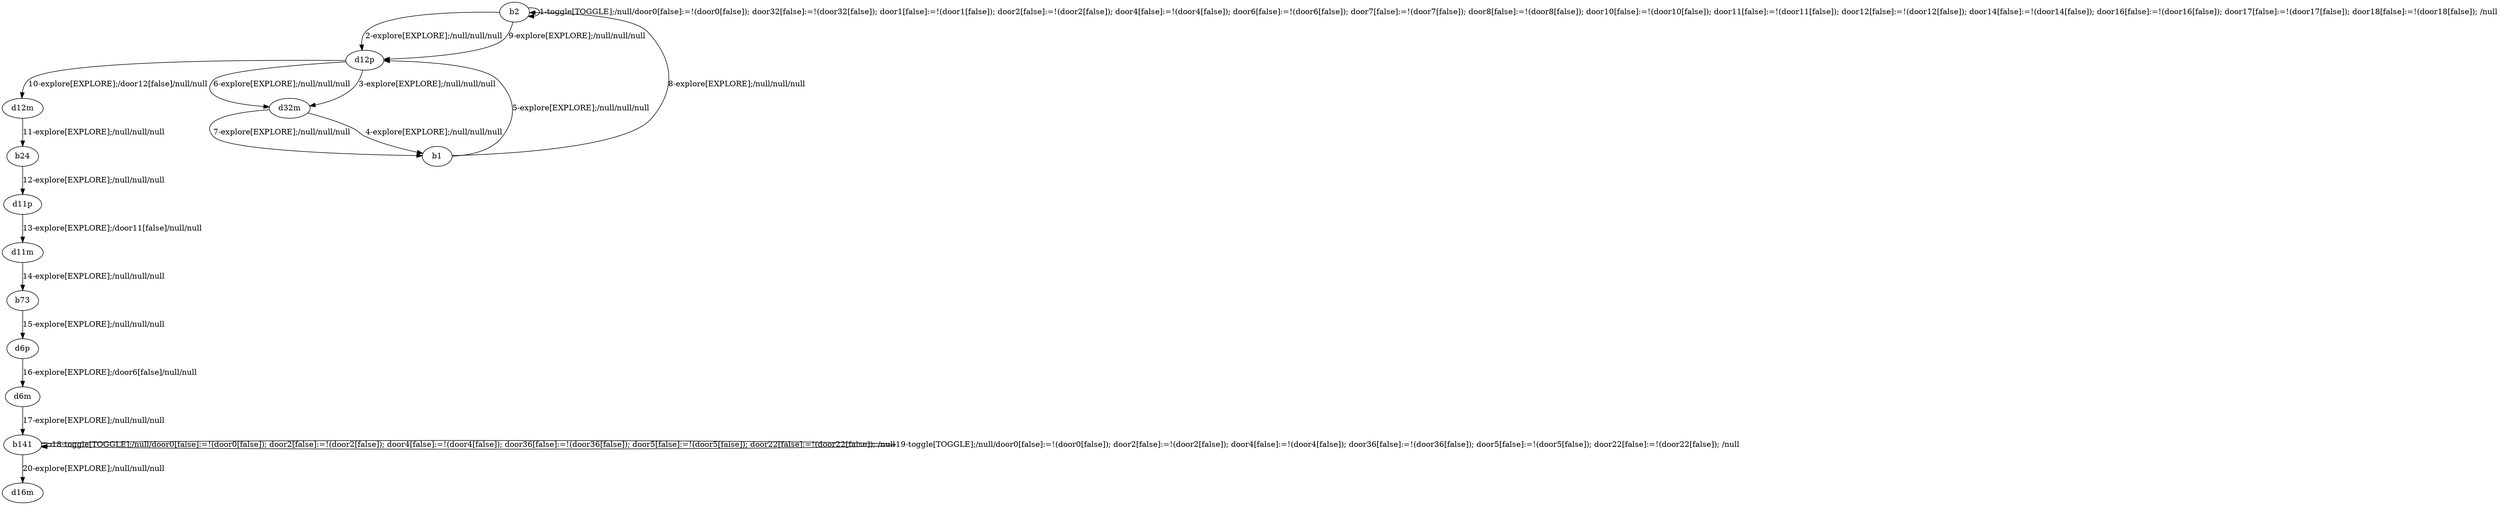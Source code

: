 # Total number of goals covered by this test: 1
# d11m --> b73

digraph g {
"b2" -> "b2" [label = "1-toggle[TOGGLE];/null/door0[false]:=!(door0[false]); door32[false]:=!(door32[false]); door1[false]:=!(door1[false]); door2[false]:=!(door2[false]); door4[false]:=!(door4[false]); door6[false]:=!(door6[false]); door7[false]:=!(door7[false]); door8[false]:=!(door8[false]); door10[false]:=!(door10[false]); door11[false]:=!(door11[false]); door12[false]:=!(door12[false]); door14[false]:=!(door14[false]); door16[false]:=!(door16[false]); door17[false]:=!(door17[false]); door18[false]:=!(door18[false]); /null"];
"b2" -> "d12p" [label = "2-explore[EXPLORE];/null/null/null"];
"d12p" -> "d32m" [label = "3-explore[EXPLORE];/null/null/null"];
"d32m" -> "b1" [label = "4-explore[EXPLORE];/null/null/null"];
"b1" -> "d12p" [label = "5-explore[EXPLORE];/null/null/null"];
"d12p" -> "d32m" [label = "6-explore[EXPLORE];/null/null/null"];
"d32m" -> "b1" [label = "7-explore[EXPLORE];/null/null/null"];
"b1" -> "b2" [label = "8-explore[EXPLORE];/null/null/null"];
"b2" -> "d12p" [label = "9-explore[EXPLORE];/null/null/null"];
"d12p" -> "d12m" [label = "10-explore[EXPLORE];/door12[false]/null/null"];
"d12m" -> "b24" [label = "11-explore[EXPLORE];/null/null/null"];
"b24" -> "d11p" [label = "12-explore[EXPLORE];/null/null/null"];
"d11p" -> "d11m" [label = "13-explore[EXPLORE];/door11[false]/null/null"];
"d11m" -> "b73" [label = "14-explore[EXPLORE];/null/null/null"];
"b73" -> "d6p" [label = "15-explore[EXPLORE];/null/null/null"];
"d6p" -> "d6m" [label = "16-explore[EXPLORE];/door6[false]/null/null"];
"d6m" -> "b141" [label = "17-explore[EXPLORE];/null/null/null"];
"b141" -> "b141" [label = "18-toggle[TOGGLE];/null/door0[false]:=!(door0[false]); door2[false]:=!(door2[false]); door4[false]:=!(door4[false]); door36[false]:=!(door36[false]); door5[false]:=!(door5[false]); door22[false]:=!(door22[false]); /null"];
"b141" -> "b141" [label = "19-toggle[TOGGLE];/null/door0[false]:=!(door0[false]); door2[false]:=!(door2[false]); door4[false]:=!(door4[false]); door36[false]:=!(door36[false]); door5[false]:=!(door5[false]); door22[false]:=!(door22[false]); /null"];
"b141" -> "d16m" [label = "20-explore[EXPLORE];/null/null/null"];
}